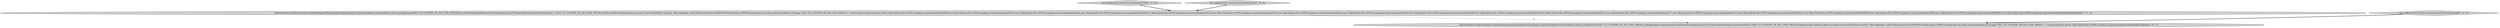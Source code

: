 digraph {
2 [style = filled, label = "test_makeCursors_factToCountryAlwaysTrue['0', '1', '0']", fillcolor = lightgray, shape = diamond image = "AAA0AAABBB2BBB"];
1 [style = filled, label = "test_makeCursors_factToCountryAlwaysTrue['1', '0', '0']", fillcolor = lightgray, shape = diamond image = "AAA0AAABBB1BBB"];
4 [style = filled, label = "test_makeCursors_factToCountryAlwaysFalseUsingLookup['0', '0', '1']", fillcolor = lightgray, shape = diamond image = "AAA0AAABBB3BBB"];
0 [style = filled, label = "JoinTestHelper.verifyCursors(new HashJoinSegmentStorageAdapter(factSegment.asStorageAdapter(),ImmutableList.of(new JoinableClause(FACT_TO_COUNTRY_ON_ISO_CODE_PREFIX,new IndexedTableJoinable(countriesTable),JoinType.LEFT,JoinConditionAnalysis.forExpression(\"1\",FACT_TO_COUNTRY_ON_ISO_CODE_PREFIX,ExprMacroTable.nil())))).makeCursors(new SelectorDimFilter(\"channel\",\"#de.wikipedia\",null).toFilter(),Intervals.ETERNITY,VirtualColumns.EMPTY,Granularities.ALL,false,null),ImmutableList.of(\"page\",FACT_TO_COUNTRY_ON_ISO_CODE_PREFIX + \"countryName\"),ImmutableList.of(new Object((((edu.fdu.CPPDG.tinypdg.pe.ExpressionInfo@a58c40,new Object((((edu.fdu.CPPDG.tinypdg.pe.ExpressionInfo@a58c45,new Object((((edu.fdu.CPPDG.tinypdg.pe.ExpressionInfo@a58c4a,new Object((((edu.fdu.CPPDG.tinypdg.pe.ExpressionInfo@a58c4f,new Object((((edu.fdu.CPPDG.tinypdg.pe.ExpressionInfo@a58c54,new Object((((edu.fdu.CPPDG.tinypdg.pe.ExpressionInfo@a58c59,new Object((((edu.fdu.CPPDG.tinypdg.pe.ExpressionInfo@a58c5e,new Object((((edu.fdu.CPPDG.tinypdg.pe.ExpressionInfo@a58c63,new Object((((edu.fdu.CPPDG.tinypdg.pe.ExpressionInfo@a58c68,new Object((((edu.fdu.CPPDG.tinypdg.pe.ExpressionInfo@a58c6d,new Object((((edu.fdu.CPPDG.tinypdg.pe.ExpressionInfo@a58c72,new Object((((edu.fdu.CPPDG.tinypdg.pe.ExpressionInfo@a58c77,new Object((((edu.fdu.CPPDG.tinypdg.pe.ExpressionInfo@a58c7c,new Object((((edu.fdu.CPPDG.tinypdg.pe.ExpressionInfo@a58c81,new Object((((edu.fdu.CPPDG.tinypdg.pe.ExpressionInfo@a58c86,new Object((((edu.fdu.CPPDG.tinypdg.pe.ExpressionInfo@a58c8b,new Object((((edu.fdu.CPPDG.tinypdg.pe.ExpressionInfo@a58c90,new Object((((edu.fdu.CPPDG.tinypdg.pe.ExpressionInfo@a58c95))@@@3@@@['1', '1', '0']", fillcolor = lightgray, shape = ellipse image = "AAA0AAABBB1BBB"];
3 [style = filled, label = "JoinTestHelper.verifyCursors(new HashJoinSegmentStorageAdapter(factSegment.asStorageAdapter(),ImmutableList.of(new JoinableClause(FACT_TO_COUNTRY_ON_ISO_CODE_PREFIX,LookupJoinable.wrap(countryIsoCodeToNameLookup),JoinType.LEFT,JoinConditionAnalysis.forExpression(\"0\",FACT_TO_COUNTRY_ON_ISO_CODE_PREFIX,ExprMacroTable.nil())))).makeCursors(new SelectorDimFilter(\"channel\",\"#de.wikipedia\",null).toFilter(),Intervals.ETERNITY,VirtualColumns.EMPTY,Granularities.ALL,false,null),ImmutableList.of(\"page\",FACT_TO_COUNTRY_ON_ISO_CODE_PREFIX + \"v\"),ImmutableList.of(new Object((((edu.fdu.CPPDG.tinypdg.pe.ExpressionInfo@a58cdb))@@@3@@@['0', '0', '1']", fillcolor = lightgray, shape = ellipse image = "AAA0AAABBB3BBB"];
2->0 [style = bold, label=""];
0->3 [style = dashed, label="0"];
4->3 [style = bold, label=""];
1->0 [style = bold, label=""];
}
